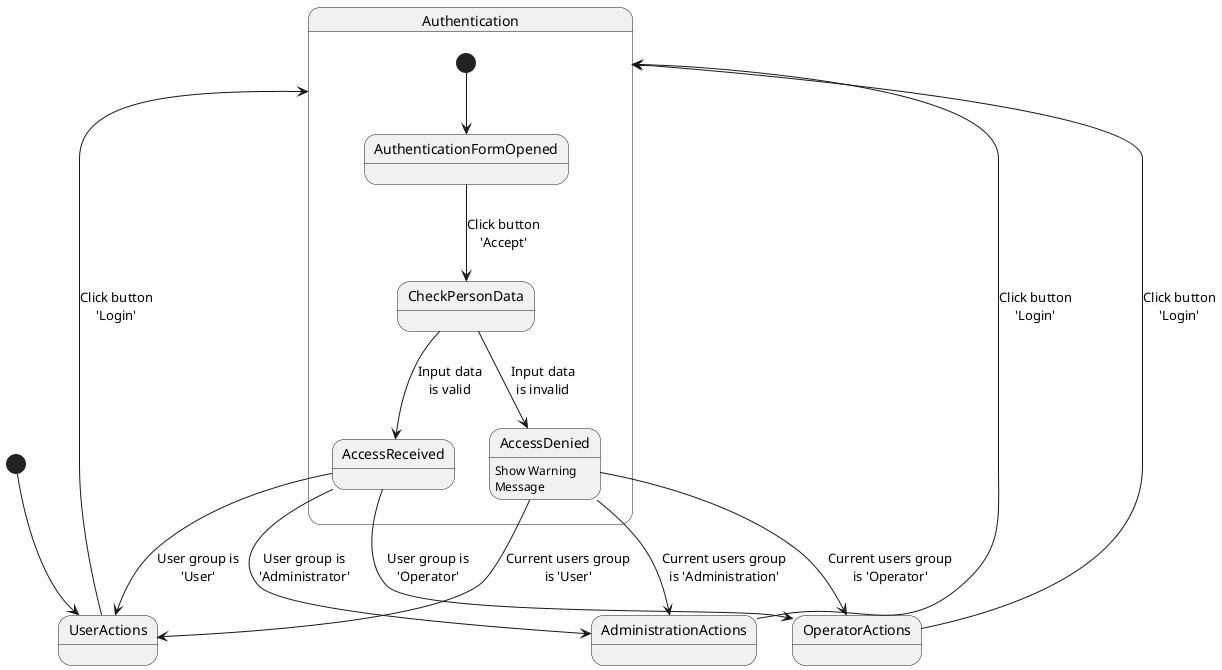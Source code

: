 @startuml
[*] --> UserActions

UserActions --> Authentication : Click button\n'Login'
AdministrationActions --> Authentication : Click button\n'Login'
OperatorActions --> Authentication : Click button\n'Login'

state Authentication {
  [*] --> AuthenticationFormOpened
  AuthenticationFormOpened --> CheckPersonData : Click button\n'Accept'
  CheckPersonData --> AccessDenied : Input data\nis invalid
  CheckPersonData --> AccessReceived : Input data\nis valid
  AccessDenied : Show Warning\nMessage
  AccessDenied --> UserActions : Current users group\nis 'User'
  AccessDenied --> AdministrationActions : Current users group\nis 'Administration'
  AccessDenied --> OperatorActions : Current users group\nis 'Operator'
  AccessReceived --> OperatorActions : User group is\n'Operator'
  AccessReceived --> UserActions : User group is\n'User'
  AccessReceived --> AdministrationActions : User group is\n'Administrator'
}

state UserActions {
}

state AdministrationActions {
}

state OperatorActions {
}
@enduml